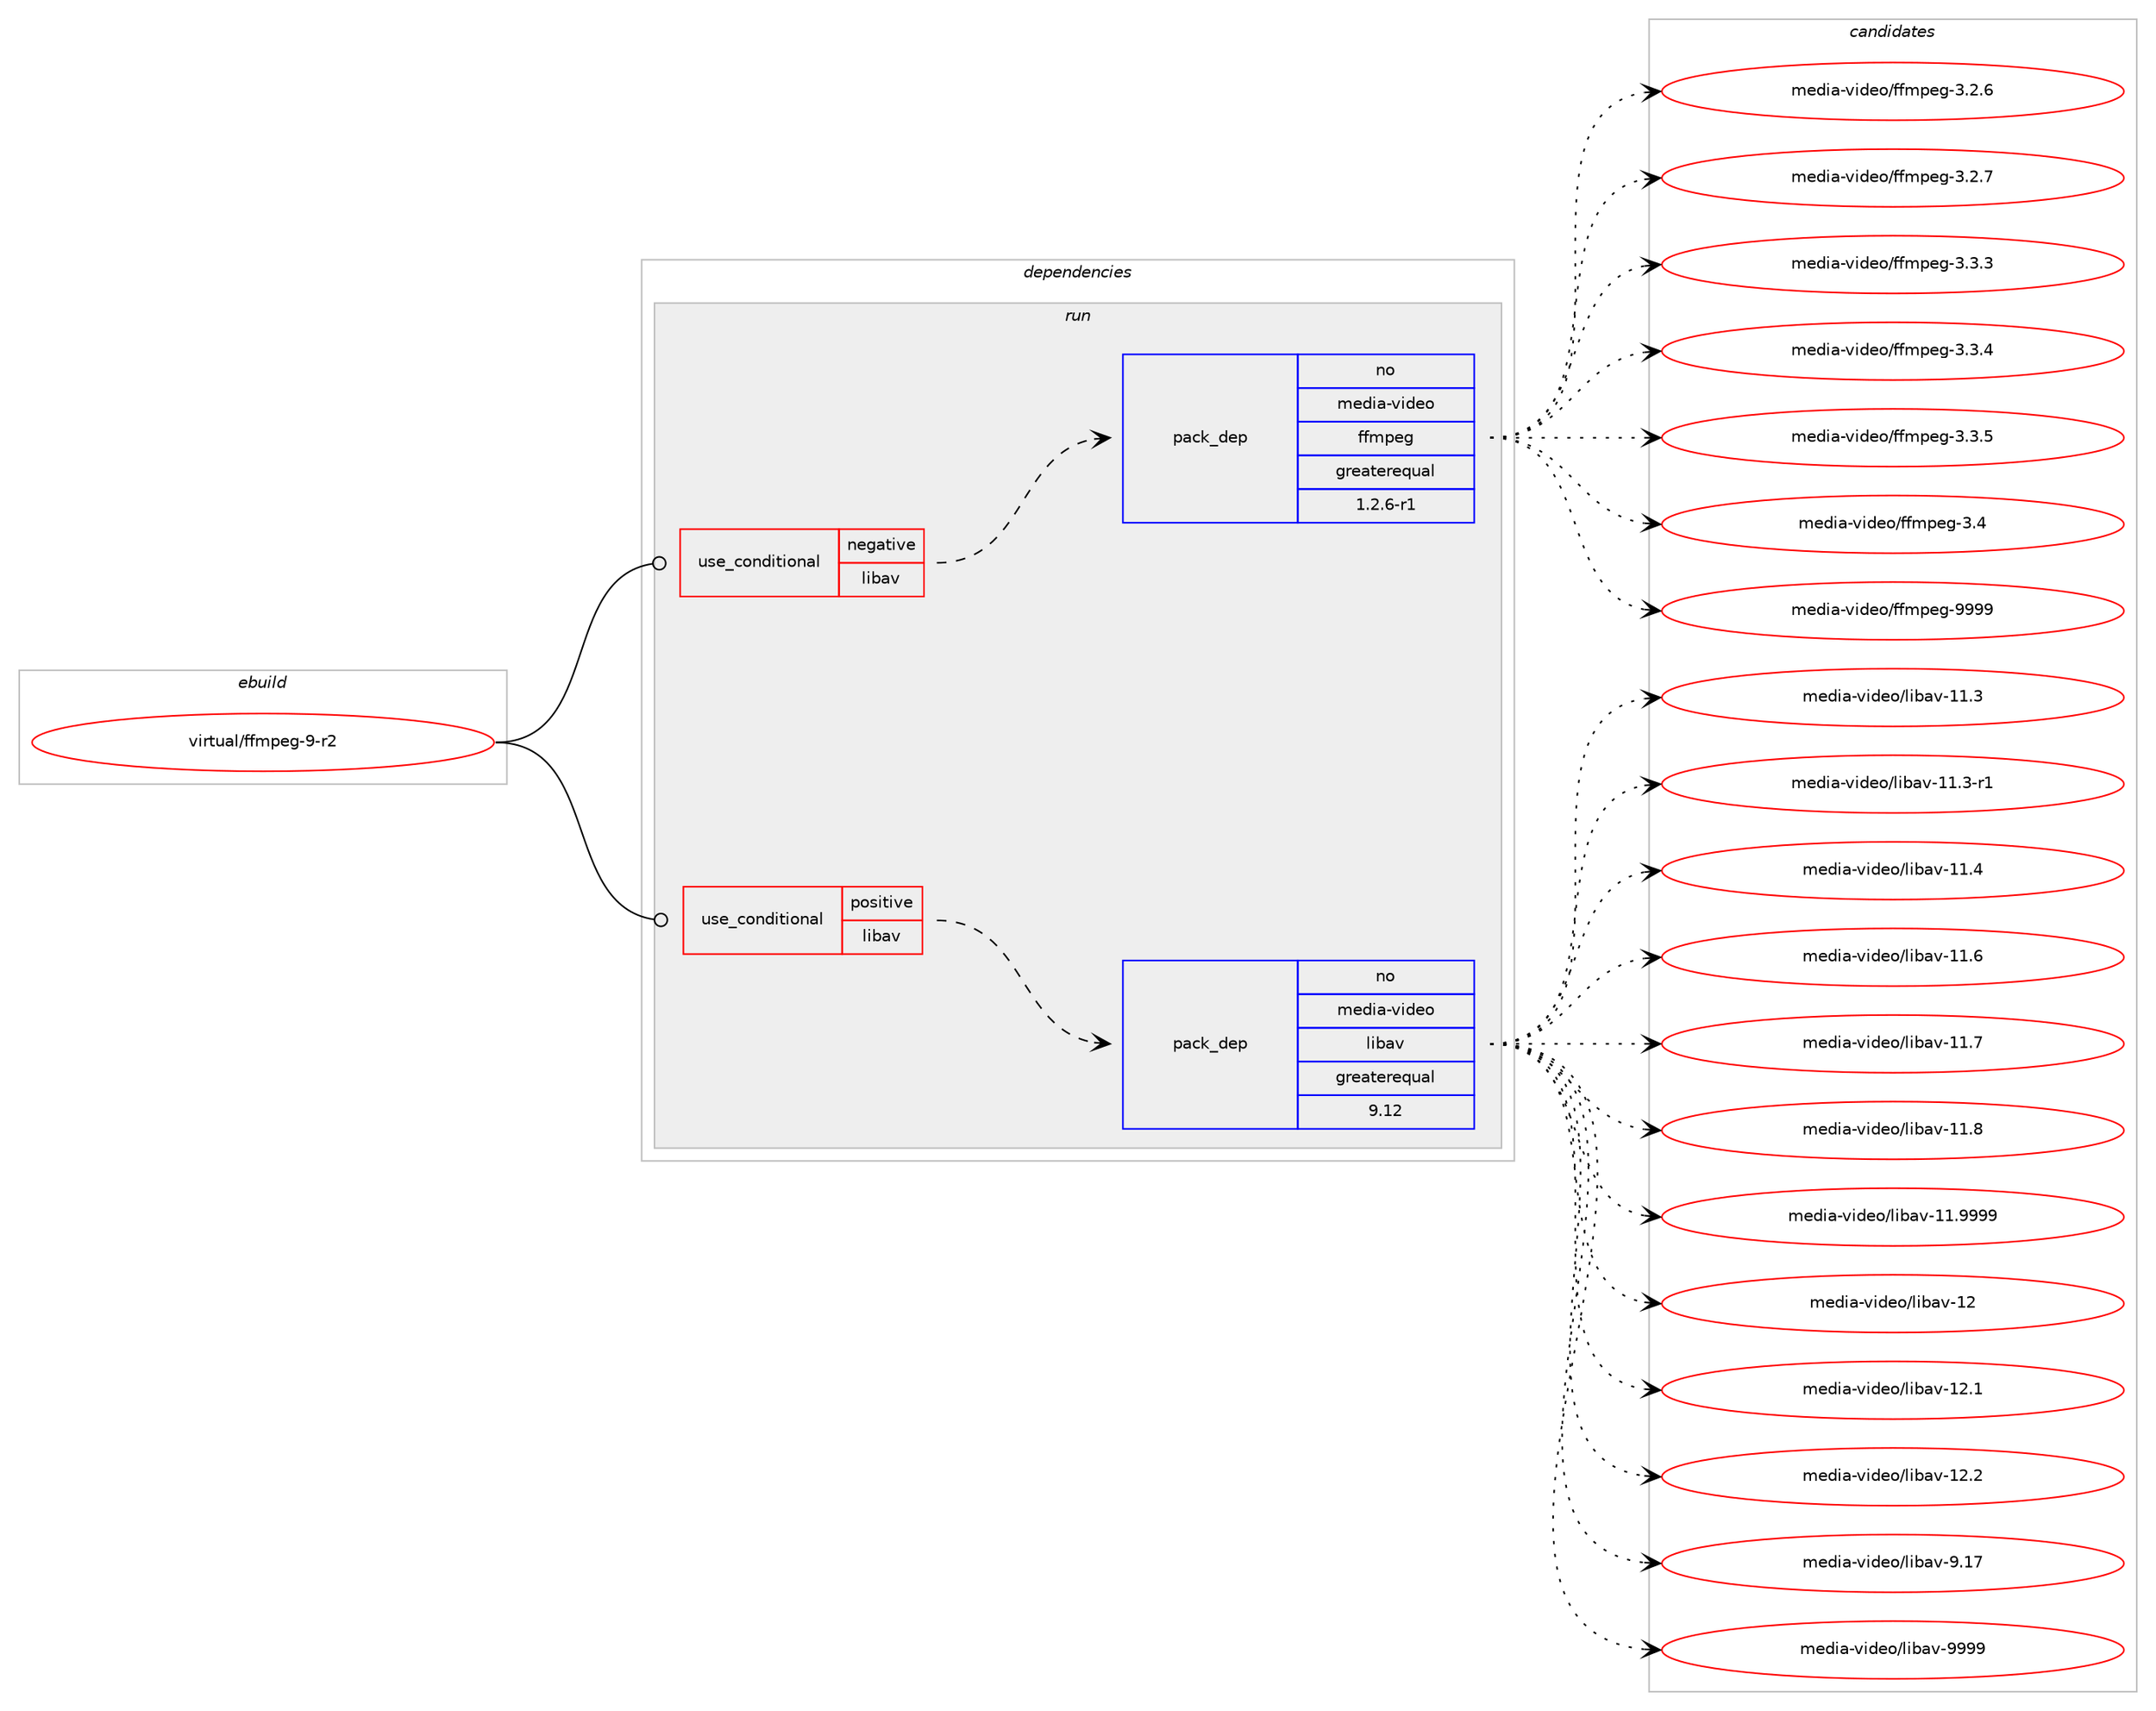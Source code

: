digraph prolog {

# *************
# Graph options
# *************

newrank=true;
concentrate=true;
compound=true;
graph [rankdir=LR,fontname=Helvetica,fontsize=10,ranksep=1.5];#, ranksep=2.5, nodesep=0.2];
edge  [arrowhead=vee];
node  [fontname=Helvetica,fontsize=10];

# **********
# The ebuild
# **********

subgraph cluster_leftcol {
color=gray;
rank=same;
label=<<i>ebuild</i>>;
id [label="virtual/ffmpeg-9-r2", color=red, width=4, href="../virtual/ffmpeg-9-r2.svg"];
}

# ****************
# The dependencies
# ****************

subgraph cluster_midcol {
color=gray;
label=<<i>dependencies</i>>;
subgraph cluster_compile {
fillcolor="#eeeeee";
style=filled;
label=<<i>compile</i>>;
}
subgraph cluster_compileandrun {
fillcolor="#eeeeee";
style=filled;
label=<<i>compile and run</i>>;
}
subgraph cluster_run {
fillcolor="#eeeeee";
style=filled;
label=<<i>run</i>>;
subgraph cond118845 {
dependency497372 [label=<<TABLE BORDER="0" CELLBORDER="1" CELLSPACING="0" CELLPADDING="4"><TR><TD ROWSPAN="3" CELLPADDING="10">use_conditional</TD></TR><TR><TD>negative</TD></TR><TR><TD>libav</TD></TR></TABLE>>, shape=none, color=red];
subgraph pack369665 {
dependency497373 [label=<<TABLE BORDER="0" CELLBORDER="1" CELLSPACING="0" CELLPADDING="4" WIDTH="220"><TR><TD ROWSPAN="6" CELLPADDING="30">pack_dep</TD></TR><TR><TD WIDTH="110">no</TD></TR><TR><TD>media-video</TD></TR><TR><TD>ffmpeg</TD></TR><TR><TD>greaterequal</TD></TR><TR><TD>1.2.6-r1</TD></TR></TABLE>>, shape=none, color=blue];
}
dependency497372:e -> dependency497373:w [weight=20,style="dashed",arrowhead="vee"];
}
id:e -> dependency497372:w [weight=20,style="solid",arrowhead="odot"];
subgraph cond118846 {
dependency497374 [label=<<TABLE BORDER="0" CELLBORDER="1" CELLSPACING="0" CELLPADDING="4"><TR><TD ROWSPAN="3" CELLPADDING="10">use_conditional</TD></TR><TR><TD>positive</TD></TR><TR><TD>libav</TD></TR></TABLE>>, shape=none, color=red];
subgraph pack369666 {
dependency497375 [label=<<TABLE BORDER="0" CELLBORDER="1" CELLSPACING="0" CELLPADDING="4" WIDTH="220"><TR><TD ROWSPAN="6" CELLPADDING="30">pack_dep</TD></TR><TR><TD WIDTH="110">no</TD></TR><TR><TD>media-video</TD></TR><TR><TD>libav</TD></TR><TR><TD>greaterequal</TD></TR><TR><TD>9.12</TD></TR></TABLE>>, shape=none, color=blue];
}
dependency497374:e -> dependency497375:w [weight=20,style="dashed",arrowhead="vee"];
}
id:e -> dependency497374:w [weight=20,style="solid",arrowhead="odot"];
}
}

# **************
# The candidates
# **************

subgraph cluster_choices {
rank=same;
color=gray;
label=<<i>candidates</i>>;

subgraph choice369665 {
color=black;
nodesep=1;
choice109101100105974511810510010111147102102109112101103455146504654 [label="media-video/ffmpeg-3.2.6", color=red, width=4,href="../media-video/ffmpeg-3.2.6.svg"];
choice109101100105974511810510010111147102102109112101103455146504655 [label="media-video/ffmpeg-3.2.7", color=red, width=4,href="../media-video/ffmpeg-3.2.7.svg"];
choice109101100105974511810510010111147102102109112101103455146514651 [label="media-video/ffmpeg-3.3.3", color=red, width=4,href="../media-video/ffmpeg-3.3.3.svg"];
choice109101100105974511810510010111147102102109112101103455146514652 [label="media-video/ffmpeg-3.3.4", color=red, width=4,href="../media-video/ffmpeg-3.3.4.svg"];
choice109101100105974511810510010111147102102109112101103455146514653 [label="media-video/ffmpeg-3.3.5", color=red, width=4,href="../media-video/ffmpeg-3.3.5.svg"];
choice10910110010597451181051001011114710210210911210110345514652 [label="media-video/ffmpeg-3.4", color=red, width=4,href="../media-video/ffmpeg-3.4.svg"];
choice1091011001059745118105100101111471021021091121011034557575757 [label="media-video/ffmpeg-9999", color=red, width=4,href="../media-video/ffmpeg-9999.svg"];
dependency497373:e -> choice109101100105974511810510010111147102102109112101103455146504654:w [style=dotted,weight="100"];
dependency497373:e -> choice109101100105974511810510010111147102102109112101103455146504655:w [style=dotted,weight="100"];
dependency497373:e -> choice109101100105974511810510010111147102102109112101103455146514651:w [style=dotted,weight="100"];
dependency497373:e -> choice109101100105974511810510010111147102102109112101103455146514652:w [style=dotted,weight="100"];
dependency497373:e -> choice109101100105974511810510010111147102102109112101103455146514653:w [style=dotted,weight="100"];
dependency497373:e -> choice10910110010597451181051001011114710210210911210110345514652:w [style=dotted,weight="100"];
dependency497373:e -> choice1091011001059745118105100101111471021021091121011034557575757:w [style=dotted,weight="100"];
}
subgraph choice369666 {
color=black;
nodesep=1;
choice10910110010597451181051001011114710810598971184549494651 [label="media-video/libav-11.3", color=red, width=4,href="../media-video/libav-11.3.svg"];
choice109101100105974511810510010111147108105989711845494946514511449 [label="media-video/libav-11.3-r1", color=red, width=4,href="../media-video/libav-11.3-r1.svg"];
choice10910110010597451181051001011114710810598971184549494652 [label="media-video/libav-11.4", color=red, width=4,href="../media-video/libav-11.4.svg"];
choice10910110010597451181051001011114710810598971184549494654 [label="media-video/libav-11.6", color=red, width=4,href="../media-video/libav-11.6.svg"];
choice10910110010597451181051001011114710810598971184549494655 [label="media-video/libav-11.7", color=red, width=4,href="../media-video/libav-11.7.svg"];
choice10910110010597451181051001011114710810598971184549494656 [label="media-video/libav-11.8", color=red, width=4,href="../media-video/libav-11.8.svg"];
choice10910110010597451181051001011114710810598971184549494657575757 [label="media-video/libav-11.9999", color=red, width=4,href="../media-video/libav-11.9999.svg"];
choice1091011001059745118105100101111471081059897118454950 [label="media-video/libav-12", color=red, width=4,href="../media-video/libav-12.svg"];
choice10910110010597451181051001011114710810598971184549504649 [label="media-video/libav-12.1", color=red, width=4,href="../media-video/libav-12.1.svg"];
choice10910110010597451181051001011114710810598971184549504650 [label="media-video/libav-12.2", color=red, width=4,href="../media-video/libav-12.2.svg"];
choice10910110010597451181051001011114710810598971184557464955 [label="media-video/libav-9.17", color=red, width=4,href="../media-video/libav-9.17.svg"];
choice10910110010597451181051001011114710810598971184557575757 [label="media-video/libav-9999", color=red, width=4,href="../media-video/libav-9999.svg"];
dependency497375:e -> choice10910110010597451181051001011114710810598971184549494651:w [style=dotted,weight="100"];
dependency497375:e -> choice109101100105974511810510010111147108105989711845494946514511449:w [style=dotted,weight="100"];
dependency497375:e -> choice10910110010597451181051001011114710810598971184549494652:w [style=dotted,weight="100"];
dependency497375:e -> choice10910110010597451181051001011114710810598971184549494654:w [style=dotted,weight="100"];
dependency497375:e -> choice10910110010597451181051001011114710810598971184549494655:w [style=dotted,weight="100"];
dependency497375:e -> choice10910110010597451181051001011114710810598971184549494656:w [style=dotted,weight="100"];
dependency497375:e -> choice10910110010597451181051001011114710810598971184549494657575757:w [style=dotted,weight="100"];
dependency497375:e -> choice1091011001059745118105100101111471081059897118454950:w [style=dotted,weight="100"];
dependency497375:e -> choice10910110010597451181051001011114710810598971184549504649:w [style=dotted,weight="100"];
dependency497375:e -> choice10910110010597451181051001011114710810598971184549504650:w [style=dotted,weight="100"];
dependency497375:e -> choice10910110010597451181051001011114710810598971184557464955:w [style=dotted,weight="100"];
dependency497375:e -> choice10910110010597451181051001011114710810598971184557575757:w [style=dotted,weight="100"];
}
}

}
